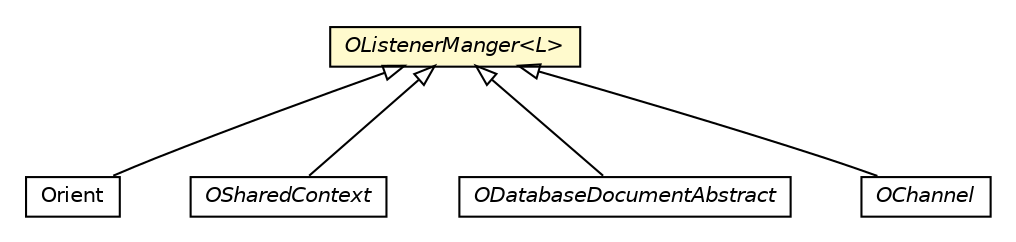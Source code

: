 #!/usr/local/bin/dot
#
# Class diagram 
# Generated by UMLGraph version R5_6-24-gf6e263 (http://www.umlgraph.org/)
#

digraph G {
	edge [fontname="Helvetica",fontsize=10,labelfontname="Helvetica",labelfontsize=10];
	node [fontname="Helvetica",fontsize=10,shape=plaintext];
	nodesep=0.25;
	ranksep=0.5;
	// com.orientechnologies.common.listener.OListenerManger<L>
	c4164895 [label=<<table title="com.orientechnologies.common.listener.OListenerManger" border="0" cellborder="1" cellspacing="0" cellpadding="2" port="p" bgcolor="lemonChiffon" href="./OListenerManger.html">
		<tr><td><table border="0" cellspacing="0" cellpadding="1">
<tr><td align="center" balign="center"><font face="Helvetica-Oblique"> OListenerManger&lt;L&gt; </font></td></tr>
		</table></td></tr>
		</table>>, URL="./OListenerManger.html", fontname="Helvetica", fontcolor="black", fontsize=10.0];
	// com.orientechnologies.orient.core.Orient
	c4164957 [label=<<table title="com.orientechnologies.orient.core.Orient" border="0" cellborder="1" cellspacing="0" cellpadding="2" port="p" href="../../orient/core/Orient.html">
		<tr><td><table border="0" cellspacing="0" cellpadding="1">
<tr><td align="center" balign="center"> Orient </td></tr>
		</table></td></tr>
		</table>>, URL="../../orient/core/Orient.html", fontname="Helvetica", fontcolor="black", fontsize=10.0];
	// com.orientechnologies.orient.core.db.OSharedContext
	c4164988 [label=<<table title="com.orientechnologies.orient.core.db.OSharedContext" border="0" cellborder="1" cellspacing="0" cellpadding="2" port="p" href="../../orient/core/db/OSharedContext.html">
		<tr><td><table border="0" cellspacing="0" cellpadding="1">
<tr><td align="center" balign="center"><font face="Helvetica-Oblique"> OSharedContext </font></td></tr>
		</table></td></tr>
		</table>>, URL="../../orient/core/db/OSharedContext.html", fontname="Helvetica", fontcolor="black", fontsize=10.0];
	// com.orientechnologies.orient.core.db.document.ODatabaseDocumentAbstract
	c4165086 [label=<<table title="com.orientechnologies.orient.core.db.document.ODatabaseDocumentAbstract" border="0" cellborder="1" cellspacing="0" cellpadding="2" port="p" href="../../orient/core/db/document/ODatabaseDocumentAbstract.html">
		<tr><td><table border="0" cellspacing="0" cellpadding="1">
<tr><td align="center" balign="center"><font face="Helvetica-Oblique"> ODatabaseDocumentAbstract </font></td></tr>
		</table></td></tr>
		</table>>, URL="../../orient/core/db/document/ODatabaseDocumentAbstract.html", fontname="Helvetica", fontcolor="black", fontsize=10.0];
	// com.orientechnologies.orient.enterprise.channel.OChannel
	c4166532 [label=<<table title="com.orientechnologies.orient.enterprise.channel.OChannel" border="0" cellborder="1" cellspacing="0" cellpadding="2" port="p" href="../../orient/enterprise/channel/OChannel.html">
		<tr><td><table border="0" cellspacing="0" cellpadding="1">
<tr><td align="center" balign="center"><font face="Helvetica-Oblique"> OChannel </font></td></tr>
		</table></td></tr>
		</table>>, URL="../../orient/enterprise/channel/OChannel.html", fontname="Helvetica", fontcolor="black", fontsize=10.0];
	//com.orientechnologies.orient.core.Orient extends com.orientechnologies.common.listener.OListenerManger<com.orientechnologies.orient.core.OOrientListener>
	c4164895:p -> c4164957:p [dir=back,arrowtail=empty];
	//com.orientechnologies.orient.core.db.OSharedContext extends com.orientechnologies.common.listener.OListenerManger<com.orientechnologies.orient.core.db.OMetadataUpdateListener>
	c4164895:p -> c4164988:p [dir=back,arrowtail=empty];
	//com.orientechnologies.orient.core.db.document.ODatabaseDocumentAbstract extends com.orientechnologies.common.listener.OListenerManger<com.orientechnologies.orient.core.db.ODatabaseListener>
	c4164895:p -> c4165086:p [dir=back,arrowtail=empty];
	//com.orientechnologies.orient.enterprise.channel.OChannel extends com.orientechnologies.common.listener.OListenerManger<com.orientechnologies.orient.enterprise.channel.binary.OChannelListener>
	c4164895:p -> c4166532:p [dir=back,arrowtail=empty];
}

